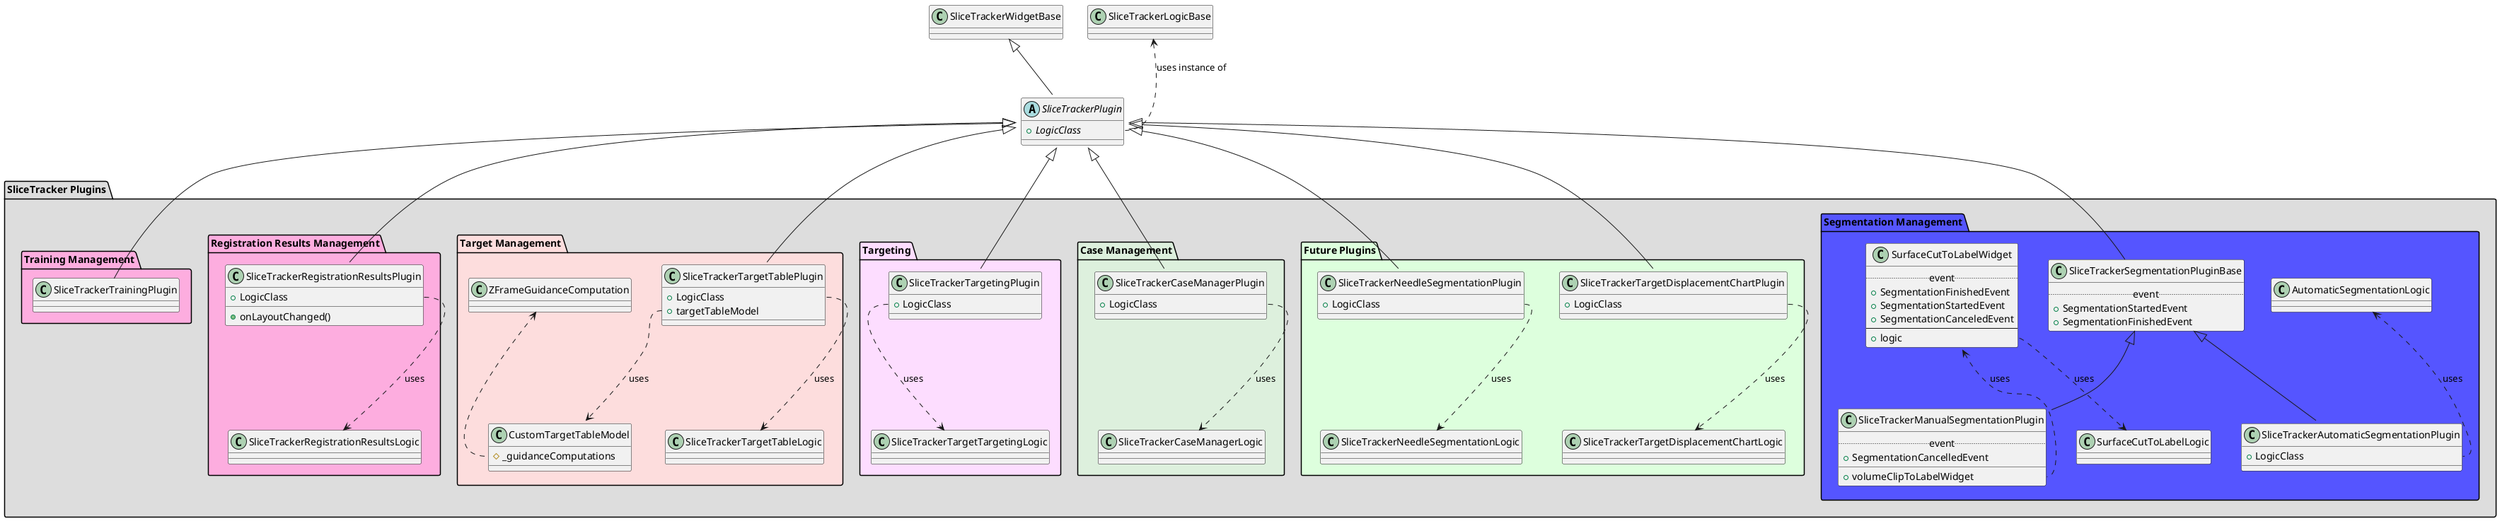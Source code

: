 @startuml

  abstract class SliceTrackerPlugin {
    + {abstract} LogicClass
  }

  class SliceTrackerLogicBase
  SliceTrackerLogicBase <.. SliceTrackerPlugin::LogicClass: uses instance of


package "SliceTracker Plugins" #DDDDDD {

  package "Training Management" #FDADDF {

    class SliceTrackerTrainingPlugin {
    }

    SliceTrackerPlugin <|-- SliceTrackerTrainingPlugin
  }

  package "Registration Results Management" #FDADDF {

    class SliceTrackerRegistrationResultsPlugin {
      + LogicClass
      + onLayoutChanged()
    }

    class SliceTrackerRegistrationResultsLogic

    SliceTrackerPlugin <|-- SliceTrackerRegistrationResultsPlugin
    SliceTrackerRegistrationResultsPlugin::LogicClass ..> SliceTrackerRegistrationResultsLogic: uses

  }

  package "Target Management" #FDDDDD {

    class SliceTrackerTargetTablePlugin {
      + LogicClass
      + targetTableModel
    }

    class SliceTrackerTargetTableLogic {
    }

    class ZFrameGuidanceComputation {
    }

    class CustomTargetTableModel {
      # _guidanceComputations
    }

    SliceTrackerPlugin <|-- SliceTrackerTargetTablePlugin
    SliceTrackerTargetTablePlugin::LogicClass ..> SliceTrackerTargetTableLogic: uses
    SliceTrackerTargetTablePlugin::targetTableModel ..> CustomTargetTableModel: uses
    ZFrameGuidanceComputation <.. CustomTargetTableModel::_guidanceComputations
  }

  package "Targeting" #FDDDFF {

    class SliceTrackerTargetingPlugin {
      + LogicClass
    }

    class SliceTrackerTargetTargetingLogic {
    }

    SliceTrackerPlugin <|-- SliceTrackerTargetingPlugin
    SliceTrackerTargetingPlugin::LogicClass ..> SliceTrackerTargetTargetingLogic: uses

  }

  package "Case Management" #DDF0DD {

    class SliceTrackerCaseManagerPlugin {
      + LogicClass
    }

    class SliceTrackerCaseManagerLogic {
    }

    SliceTrackerPlugin <|-- SliceTrackerCaseManagerPlugin
    SliceTrackerCaseManagerPlugin::LogicClass ..> SliceTrackerCaseManagerLogic: uses
  }

  package "Future Plugins" #DDFFDD {
    class SliceTrackerNeedleSegmentationPlugin {
      + LogicClass
    }

    SliceTrackerPlugin <|-- SliceTrackerNeedleSegmentationPlugin
    SliceTrackerNeedleSegmentationPlugin::LogicClass ..> SliceTrackerNeedleSegmentationLogic: uses

    class SliceTrackerTargetDisplacementChartPlugin {
      + LogicClass
    }

    SliceTrackerPlugin <|-- SliceTrackerTargetDisplacementChartPlugin
    SliceTrackerTargetDisplacementChartPlugin::LogicClass ..> SliceTrackerTargetDisplacementChartLogic: uses
  }

  package "Segmentation Management" #5555FF {

    class SliceTrackerSegmentationPluginBase {
      .. event ..
      + SegmentationStartedEvent
      + SegmentationFinishedEvent
    }

    SliceTrackerPlugin <|-- SliceTrackerSegmentationPluginBase

    class SliceTrackerAutomaticSegmentationPlugin {
      + LogicClass
    }
    class AutomaticSegmentationLogic

    SliceTrackerSegmentationPluginBase <|--SliceTrackerAutomaticSegmentationPlugin
    AutomaticSegmentationLogic <.. SliceTrackerAutomaticSegmentationPlugin::LogicClass: uses


    class SliceTrackerManualSegmentationPlugin {
      .. event ..
      + SegmentationCancelledEvent
      __
      + volumeClipToLabelWidget
    }

    SliceTrackerSegmentationPluginBase <|--SliceTrackerManualSegmentationPlugin
    SurfaceCutToLabelWidget <.. SliceTrackerManualSegmentationPlugin::volumeClipToLabelWidget: uses

    class SurfaceCutToLabelWidget {
      .. event ..
      + SegmentationFinishedEvent
      + SegmentationStartedEvent
      + SegmentationCanceledEvent
      --
      + logic
    }

    class SurfaceCutToLabelLogic {
    }

    SurfaceCutToLabelWidget::logic ..> SurfaceCutToLabelLogic: uses


  }

}

SliceTrackerWidgetBase <|-- SliceTrackerPlugin


@enduml